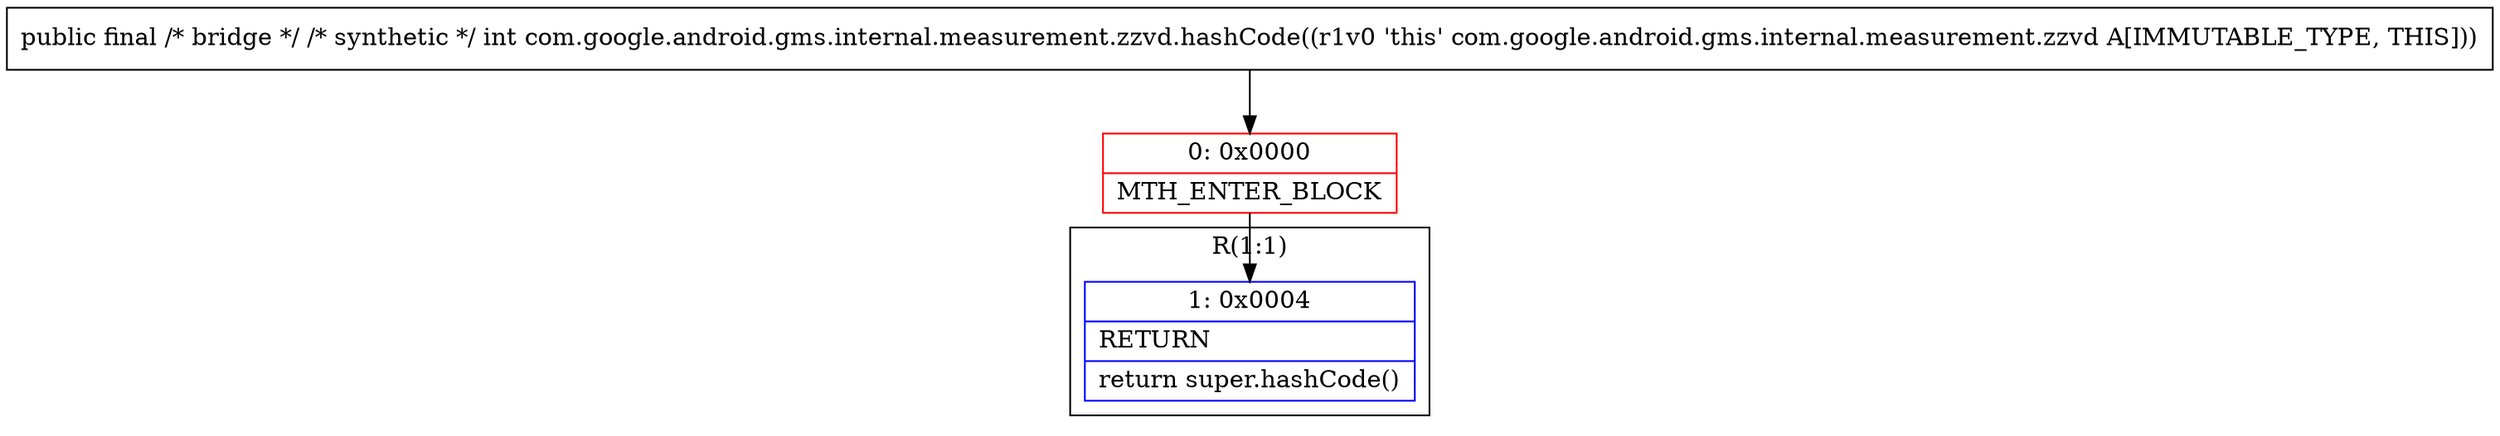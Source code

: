 digraph "CFG forcom.google.android.gms.internal.measurement.zzvd.hashCode()I" {
subgraph cluster_Region_2051435214 {
label = "R(1:1)";
node [shape=record,color=blue];
Node_1 [shape=record,label="{1\:\ 0x0004|RETURN\l|return super.hashCode()\l}"];
}
Node_0 [shape=record,color=red,label="{0\:\ 0x0000|MTH_ENTER_BLOCK\l}"];
MethodNode[shape=record,label="{public final \/* bridge *\/ \/* synthetic *\/ int com.google.android.gms.internal.measurement.zzvd.hashCode((r1v0 'this' com.google.android.gms.internal.measurement.zzvd A[IMMUTABLE_TYPE, THIS])) }"];
MethodNode -> Node_0;
Node_0 -> Node_1;
}

